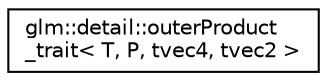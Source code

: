 digraph "Graphical Class Hierarchy"
{
  edge [fontname="Helvetica",fontsize="10",labelfontname="Helvetica",labelfontsize="10"];
  node [fontname="Helvetica",fontsize="10",shape=record];
  rankdir="LR";
  Node1 [label="glm::detail::outerProduct\l_trait\< T, P, tvec4, tvec2 \>",height=0.2,width=0.4,color="black", fillcolor="white", style="filled",URL="$structglm_1_1detail_1_1outerProduct__trait_3_01T_00_01P_00_01tvec4_00_01tvec2_01_4.html"];
}
